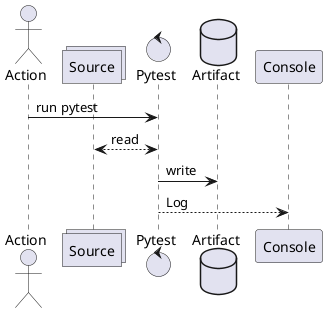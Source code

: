 @startuml
'https://plantuml.com/sequence-diagram
actor "Action" as test
collections "Source" as repo
control "Pytest" as runner
database "Artifact" as out
participant "Console" as log

'autonumber
test -> runner: run pytest
runner <--> repo: read
runner -> out: write
runner --> log: Log
@enduml
